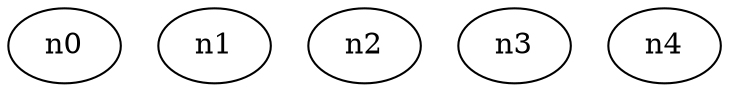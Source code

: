 strict graph "" {
	graph [edge_default="{}",
		node_default="{}"
	];
	node [label="\N"];
	n0	[dim3pos="0.04348726786114916,-0.04945361065513398,0.9978292428703135",
		pos="-0.8495052315004703,0.0659020932754959"];
	n1	[dim3pos="-0.39509213077988314,-0.10629543402315252,-0.912471089351132",
		pos="0.2628164865619307,3.5631053224666376"];
	n2	[dim3pos="-0.04263526650358059,0.623653219974547,0.7805375681320842",
		pos="1.6390538627130626,0.675271011456649"];
	n3	[dim3pos="0.465904192598306,0.39302890709922944,-0.7927556757940657",
		pos="0.700756911673835,2.486113039909343"];
	n4	[dim3pos="-0.43261256571283785,-0.838122218038471,0.3322612159395515",
		pos="-2.0472951728846063,1.23209634130392"];
}
